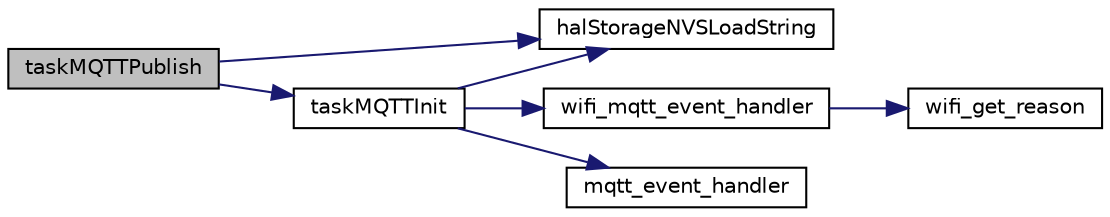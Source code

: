 digraph "taskMQTTPublish"
{
  edge [fontname="Helvetica",fontsize="10",labelfontname="Helvetica",labelfontsize="10"];
  node [fontname="Helvetica",fontsize="10",shape=record];
  rankdir="LR";
  Node13 [label="taskMQTTPublish",height=0.2,width=0.4,color="black", fillcolor="grey75", style="filled", fontcolor="black"];
  Node13 -> Node14 [color="midnightblue",fontsize="10",style="solid",fontname="Helvetica"];
  Node14 [label="taskMQTTInit",height=0.2,width=0.4,color="black", fillcolor="white", style="filled",URL="$task__mqtt_8c.html#ae7ad6f5bfc7cbfc9f6a223fcf697c8f6",tooltip="Init the MQTT task and the wifi. "];
  Node14 -> Node15 [color="midnightblue",fontsize="10",style="solid",fontname="Helvetica"];
  Node15 [label="halStorageNVSLoadString",height=0.2,width=0.4,color="black", fillcolor="white", style="filled",URL="$hal__storage_8c.html#a63ec8e05a2bb4c214600e94b8ab05eea",tooltip="Load a string from NVS (global, no slot assignment) "];
  Node14 -> Node16 [color="midnightblue",fontsize="10",style="solid",fontname="Helvetica"];
  Node16 [label="wifi_mqtt_event_handler",height=0.2,width=0.4,color="black", fillcolor="white", style="filled",URL="$task__mqtt_8c.html#abb6e44eb5d4a8e840debd2406c055252",tooltip="Default event handler for Wifi. "];
  Node16 -> Node17 [color="midnightblue",fontsize="10",style="solid",fontname="Helvetica"];
  Node17 [label="wifi_get_reason",height=0.2,width=0.4,color="black", fillcolor="white", style="filled",URL="$task__mqtt_8c.html#a5a85685932ce7bf4b7239ab1b133cbdd"];
  Node14 -> Node18 [color="midnightblue",fontsize="10",style="solid",fontname="Helvetica"];
  Node18 [label="mqtt_event_handler",height=0.2,width=0.4,color="black", fillcolor="white", style="filled",URL="$task__mqtt_8c.html#a5af8e8260f5604ece0ee37eb577e0e26",tooltip="Default event_handler for mqtt. "];
  Node13 -> Node15 [color="midnightblue",fontsize="10",style="solid",fontname="Helvetica"];
}
